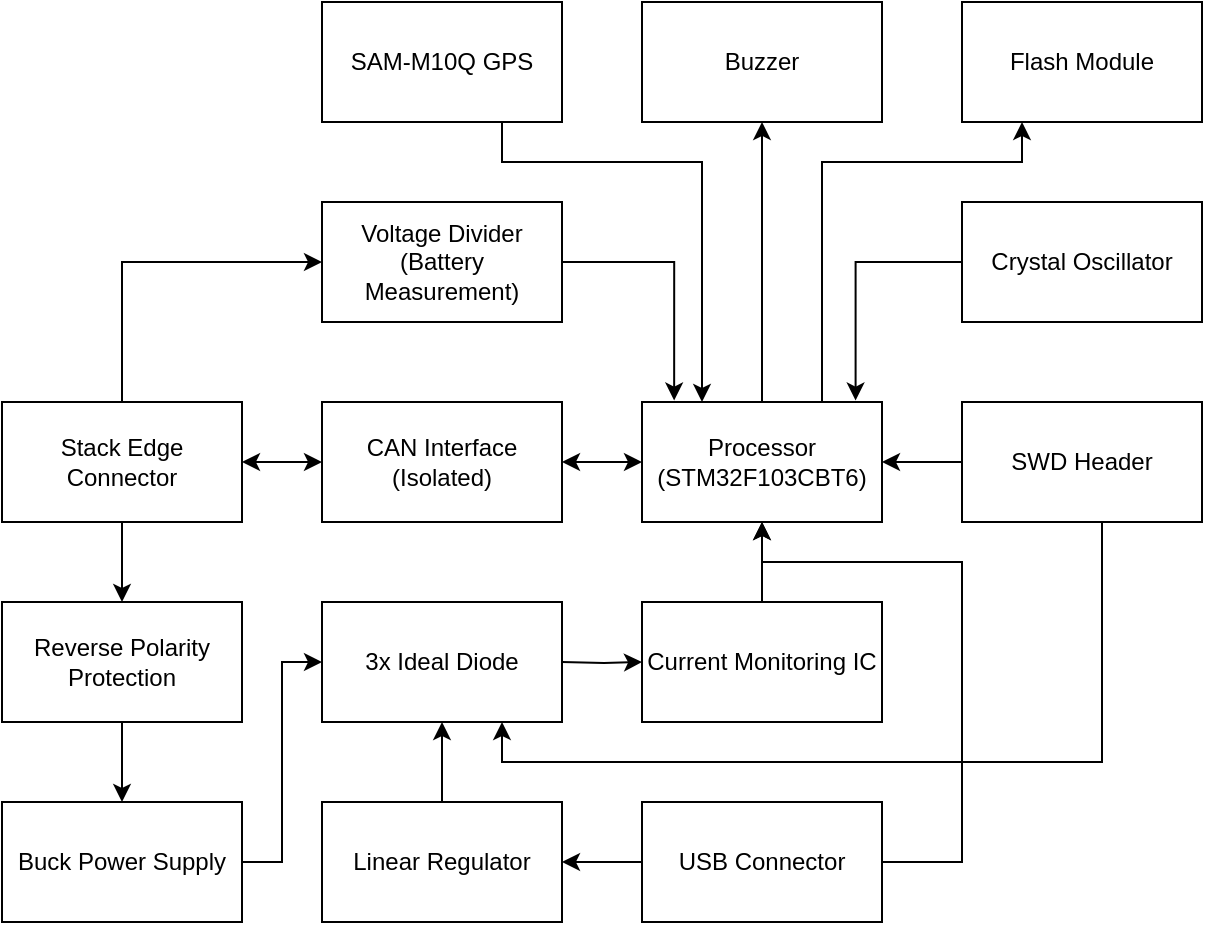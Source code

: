 <mxfile version="22.1.3" type="device">
  <diagram name="Page-1" id="m4HbVYhpBsFxY-E0fdw8">
    <mxGraphModel dx="1013" dy="524" grid="1" gridSize="10" guides="1" tooltips="1" connect="1" arrows="1" fold="1" page="1" pageScale="1" pageWidth="850" pageHeight="1100" math="0" shadow="0">
      <root>
        <mxCell id="0" />
        <mxCell id="1" parent="0" />
        <mxCell id="GqpDL0QlQFK2nMcuySfG-4" value="" style="edgeStyle=orthogonalEdgeStyle;rounded=0;orthogonalLoop=1;jettySize=auto;html=1;startArrow=classic;startFill=1;" parent="1" source="GqpDL0QlQFK2nMcuySfG-1" target="GqpDL0QlQFK2nMcuySfG-3" edge="1">
          <mxGeometry relative="1" as="geometry" />
        </mxCell>
        <mxCell id="74W6D5vzAUNJO_zQE1V--12" style="edgeStyle=orthogonalEdgeStyle;rounded=0;orthogonalLoop=1;jettySize=auto;html=1;entryX=0;entryY=0.5;entryDx=0;entryDy=0;" parent="1" source="GqpDL0QlQFK2nMcuySfG-1" target="74W6D5vzAUNJO_zQE1V--7" edge="1">
          <mxGeometry relative="1" as="geometry">
            <Array as="points">
              <mxPoint x="180" y="130" />
            </Array>
          </mxGeometry>
        </mxCell>
        <mxCell id="CMK4vEeK8Xor_b6nnSUB-4" value="" style="edgeStyle=orthogonalEdgeStyle;rounded=0;orthogonalLoop=1;jettySize=auto;html=1;" edge="1" parent="1" source="GqpDL0QlQFK2nMcuySfG-1" target="CMK4vEeK8Xor_b6nnSUB-3">
          <mxGeometry relative="1" as="geometry" />
        </mxCell>
        <mxCell id="GqpDL0QlQFK2nMcuySfG-1" value="&lt;div&gt;Stack Edge Connector&lt;/div&gt;" style="whiteSpace=wrap;html=1;" parent="1" vertex="1">
          <mxGeometry x="120" y="200" width="120" height="60" as="geometry" />
        </mxCell>
        <mxCell id="CMK4vEeK8Xor_b6nnSUB-14" style="edgeStyle=orthogonalEdgeStyle;rounded=0;orthogonalLoop=1;jettySize=auto;html=1;entryX=0.5;entryY=1;entryDx=0;entryDy=0;" edge="1" parent="1" source="GqpDL0QlQFK2nMcuySfG-2" target="CMK4vEeK8Xor_b6nnSUB-11">
          <mxGeometry relative="1" as="geometry" />
        </mxCell>
        <mxCell id="CMK4vEeK8Xor_b6nnSUB-15" style="edgeStyle=orthogonalEdgeStyle;rounded=0;orthogonalLoop=1;jettySize=auto;html=1;exitX=0.75;exitY=0;exitDx=0;exitDy=0;entryX=0.25;entryY=1;entryDx=0;entryDy=0;" edge="1" parent="1" source="GqpDL0QlQFK2nMcuySfG-2" target="CMK4vEeK8Xor_b6nnSUB-8">
          <mxGeometry relative="1" as="geometry">
            <Array as="points">
              <mxPoint x="530" y="80" />
              <mxPoint x="630" y="80" />
            </Array>
          </mxGeometry>
        </mxCell>
        <mxCell id="GqpDL0QlQFK2nMcuySfG-2" value="Processor&lt;br&gt;(STM32F103CBT6)" style="whiteSpace=wrap;html=1;" parent="1" vertex="1">
          <mxGeometry x="440" y="200" width="120" height="60" as="geometry" />
        </mxCell>
        <mxCell id="GqpDL0QlQFK2nMcuySfG-6" value="" style="edgeStyle=orthogonalEdgeStyle;rounded=0;orthogonalLoop=1;jettySize=auto;html=1;startArrow=classic;startFill=1;" parent="1" source="GqpDL0QlQFK2nMcuySfG-3" target="GqpDL0QlQFK2nMcuySfG-2" edge="1">
          <mxGeometry relative="1" as="geometry" />
        </mxCell>
        <mxCell id="GqpDL0QlQFK2nMcuySfG-3" value="CAN Interface (Isolated)" style="whiteSpace=wrap;html=1;" parent="1" vertex="1">
          <mxGeometry x="280" y="200" width="120" height="60" as="geometry" />
        </mxCell>
        <mxCell id="74W6D5vzAUNJO_zQE1V--4" value="" style="edgeStyle=orthogonalEdgeStyle;rounded=0;orthogonalLoop=1;jettySize=auto;html=1;" parent="1" source="GqpDL0QlQFK2nMcuySfG-7" edge="1">
          <mxGeometry relative="1" as="geometry">
            <mxPoint x="280" y="330" as="targetPoint" />
            <Array as="points">
              <mxPoint x="260" y="430" />
              <mxPoint x="260" y="330" />
            </Array>
          </mxGeometry>
        </mxCell>
        <mxCell id="GqpDL0QlQFK2nMcuySfG-7" value="Buck Power Supply" style="whiteSpace=wrap;html=1;" parent="1" vertex="1">
          <mxGeometry x="120" y="400" width="120" height="60" as="geometry" />
        </mxCell>
        <mxCell id="GqpDL0QlQFK2nMcuySfG-9" value="" style="edgeStyle=orthogonalEdgeStyle;rounded=0;orthogonalLoop=1;jettySize=auto;html=1;" parent="1" source="GqpDL0QlQFK2nMcuySfG-8" target="GqpDL0QlQFK2nMcuySfG-2" edge="1">
          <mxGeometry relative="1" as="geometry" />
        </mxCell>
        <mxCell id="GqpDL0QlQFK2nMcuySfG-8" value="&lt;div&gt;Current Monitoring IC&lt;br&gt;&lt;/div&gt;" style="whiteSpace=wrap;html=1;" parent="1" vertex="1">
          <mxGeometry x="440" y="300" width="120" height="60" as="geometry" />
        </mxCell>
        <mxCell id="74W6D5vzAUNJO_zQE1V--6" value="" style="edgeStyle=orthogonalEdgeStyle;rounded=0;orthogonalLoop=1;jettySize=auto;html=1;" parent="1" target="GqpDL0QlQFK2nMcuySfG-8" edge="1">
          <mxGeometry relative="1" as="geometry">
            <mxPoint x="400" y="330" as="sourcePoint" />
          </mxGeometry>
        </mxCell>
        <mxCell id="GqpDL0QlQFK2nMcuySfG-17" value="" style="edgeStyle=orthogonalEdgeStyle;rounded=0;orthogonalLoop=1;jettySize=auto;html=1;" parent="1" source="GqpDL0QlQFK2nMcuySfG-15" target="GqpDL0QlQFK2nMcuySfG-2" edge="1">
          <mxGeometry relative="1" as="geometry">
            <Array as="points">
              <mxPoint x="600" y="430" />
              <mxPoint x="600" y="280" />
              <mxPoint x="500" y="280" />
            </Array>
          </mxGeometry>
        </mxCell>
        <mxCell id="74W6D5vzAUNJO_zQE1V--2" value="" style="edgeStyle=orthogonalEdgeStyle;rounded=0;orthogonalLoop=1;jettySize=auto;html=1;" parent="1" source="GqpDL0QlQFK2nMcuySfG-15" target="74W6D5vzAUNJO_zQE1V--1" edge="1">
          <mxGeometry relative="1" as="geometry" />
        </mxCell>
        <mxCell id="GqpDL0QlQFK2nMcuySfG-15" value="USB Connector" style="whiteSpace=wrap;html=1;" parent="1" vertex="1">
          <mxGeometry x="440" y="400" width="120" height="60" as="geometry" />
        </mxCell>
        <mxCell id="GqpDL0QlQFK2nMcuySfG-19" value="" style="edgeStyle=orthogonalEdgeStyle;rounded=0;orthogonalLoop=1;jettySize=auto;html=1;" parent="1" source="GqpDL0QlQFK2nMcuySfG-18" target="GqpDL0QlQFK2nMcuySfG-2" edge="1">
          <mxGeometry relative="1" as="geometry" />
        </mxCell>
        <mxCell id="CMK4vEeK8Xor_b6nnSUB-2" style="edgeStyle=orthogonalEdgeStyle;rounded=0;orthogonalLoop=1;jettySize=auto;html=1;entryX=0.75;entryY=1;entryDx=0;entryDy=0;" edge="1" parent="1" source="GqpDL0QlQFK2nMcuySfG-18" target="CMK4vEeK8Xor_b6nnSUB-1">
          <mxGeometry relative="1" as="geometry">
            <mxPoint x="740" y="470" as="targetPoint" />
            <Array as="points">
              <mxPoint x="670" y="380" />
              <mxPoint x="370" y="380" />
            </Array>
          </mxGeometry>
        </mxCell>
        <mxCell id="GqpDL0QlQFK2nMcuySfG-18" value="&lt;div&gt;SWD Header&lt;/div&gt;" style="whiteSpace=wrap;html=1;" parent="1" vertex="1">
          <mxGeometry x="600" y="200" width="120" height="60" as="geometry" />
        </mxCell>
        <mxCell id="74W6D5vzAUNJO_zQE1V--15" style="edgeStyle=orthogonalEdgeStyle;rounded=0;orthogonalLoop=1;jettySize=auto;html=1;entryX=0.89;entryY=-0.012;entryDx=0;entryDy=0;entryPerimeter=0;" parent="1" source="GqpDL0QlQFK2nMcuySfG-20" target="GqpDL0QlQFK2nMcuySfG-2" edge="1">
          <mxGeometry relative="1" as="geometry" />
        </mxCell>
        <mxCell id="GqpDL0QlQFK2nMcuySfG-20" value="Crystal Oscillator" style="whiteSpace=wrap;html=1;" parent="1" vertex="1">
          <mxGeometry x="600" y="100" width="120" height="60" as="geometry" />
        </mxCell>
        <mxCell id="74W6D5vzAUNJO_zQE1V--11" value="" style="edgeStyle=orthogonalEdgeStyle;rounded=0;orthogonalLoop=1;jettySize=auto;html=1;" parent="1" source="74W6D5vzAUNJO_zQE1V--1" edge="1">
          <mxGeometry relative="1" as="geometry">
            <mxPoint x="340" y="360" as="targetPoint" />
          </mxGeometry>
        </mxCell>
        <mxCell id="74W6D5vzAUNJO_zQE1V--1" value="Linear Regulator" style="whiteSpace=wrap;html=1;" parent="1" vertex="1">
          <mxGeometry x="280" y="400" width="120" height="60" as="geometry" />
        </mxCell>
        <mxCell id="74W6D5vzAUNJO_zQE1V--14" style="edgeStyle=orthogonalEdgeStyle;rounded=0;orthogonalLoop=1;jettySize=auto;html=1;entryX=0.134;entryY=-0.012;entryDx=0;entryDy=0;entryPerimeter=0;" parent="1" source="74W6D5vzAUNJO_zQE1V--7" target="GqpDL0QlQFK2nMcuySfG-2" edge="1">
          <mxGeometry relative="1" as="geometry" />
        </mxCell>
        <mxCell id="74W6D5vzAUNJO_zQE1V--7" value="&lt;div&gt;Voltage Divider (Battery Measurement)&lt;br&gt;&lt;/div&gt;" style="whiteSpace=wrap;html=1;" parent="1" vertex="1">
          <mxGeometry x="280" y="100" width="120" height="60" as="geometry" />
        </mxCell>
        <mxCell id="CMK4vEeK8Xor_b6nnSUB-1" value="3x Ideal Diode" style="whiteSpace=wrap;html=1;" vertex="1" parent="1">
          <mxGeometry x="280" y="300" width="120" height="60" as="geometry" />
        </mxCell>
        <mxCell id="CMK4vEeK8Xor_b6nnSUB-5" value="" style="edgeStyle=orthogonalEdgeStyle;rounded=0;orthogonalLoop=1;jettySize=auto;html=1;" edge="1" parent="1" source="CMK4vEeK8Xor_b6nnSUB-3" target="GqpDL0QlQFK2nMcuySfG-7">
          <mxGeometry relative="1" as="geometry" />
        </mxCell>
        <mxCell id="CMK4vEeK8Xor_b6nnSUB-3" value="Reverse Polarity Protection" style="whiteSpace=wrap;html=1;" vertex="1" parent="1">
          <mxGeometry x="120" y="300" width="120" height="60" as="geometry" />
        </mxCell>
        <mxCell id="CMK4vEeK8Xor_b6nnSUB-9" style="edgeStyle=orthogonalEdgeStyle;rounded=0;orthogonalLoop=1;jettySize=auto;html=1;exitX=0.75;exitY=1;exitDx=0;exitDy=0;entryX=0.25;entryY=0;entryDx=0;entryDy=0;" edge="1" parent="1" source="CMK4vEeK8Xor_b6nnSUB-7" target="GqpDL0QlQFK2nMcuySfG-2">
          <mxGeometry relative="1" as="geometry">
            <Array as="points">
              <mxPoint x="370" y="80" />
              <mxPoint x="470" y="80" />
            </Array>
          </mxGeometry>
        </mxCell>
        <mxCell id="CMK4vEeK8Xor_b6nnSUB-7" value="SAM-M10Q GPS" style="whiteSpace=wrap;html=1;" vertex="1" parent="1">
          <mxGeometry x="280" width="120" height="60" as="geometry" />
        </mxCell>
        <mxCell id="CMK4vEeK8Xor_b6nnSUB-8" value="Flash Module" style="whiteSpace=wrap;html=1;" vertex="1" parent="1">
          <mxGeometry x="600" width="120" height="60" as="geometry" />
        </mxCell>
        <mxCell id="CMK4vEeK8Xor_b6nnSUB-11" value="Buzzer" style="whiteSpace=wrap;html=1;" vertex="1" parent="1">
          <mxGeometry x="440" width="120" height="60" as="geometry" />
        </mxCell>
      </root>
    </mxGraphModel>
  </diagram>
</mxfile>
